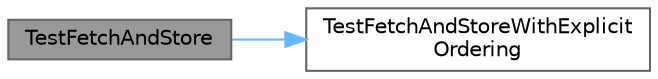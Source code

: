 digraph "TestFetchAndStore"
{
 // LATEX_PDF_SIZE
  bgcolor="transparent";
  edge [fontname=Helvetica,fontsize=10,labelfontname=Helvetica,labelfontsize=10];
  node [fontname=Helvetica,fontsize=10,shape=box,height=0.2,width=0.4];
  rankdir="LR";
  Node1 [id="Node000001",label="TestFetchAndStore",height=0.2,width=0.4,color="gray40", fillcolor="grey60", style="filled", fontcolor="black",tooltip="i and j must be different values"];
  Node1 -> Node2 [id="edge1_Node000001_Node000002",color="steelblue1",style="solid",tooltip=" "];
  Node2 [id="Node000002",label="TestFetchAndStoreWithExplicit\lOrdering",height=0.2,width=0.4,color="grey40", fillcolor="white", style="filled",URL="$test__atomic_8cpp.html#a76b7c172f844702ebc42cdeb81e07f97",tooltip="memory_semantics variation on TestFetchAndStore"];
}
